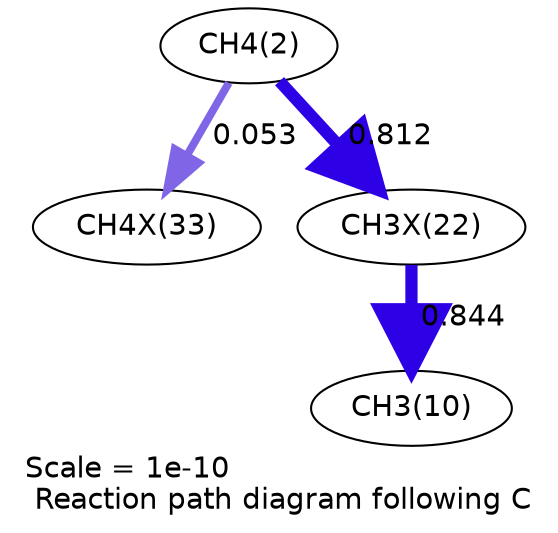 digraph reaction_paths {
center=1;
s4 -> s53[fontname="Helvetica", penwidth=3.78, arrowsize=1.89, color="0.7, 0.553, 0.9"
, label=" 0.053"];
s4 -> s49[fontname="Helvetica", penwidth=5.84, arrowsize=2.92, color="0.7, 1.31, 0.9"
, label=" 0.812"];
s49 -> s12[fontname="Helvetica", penwidth=5.87, arrowsize=2.94, color="0.7, 1.34, 0.9"
, label=" 0.844"];
s4 [ fontname="Helvetica", label="CH4(2)"];
s12 [ fontname="Helvetica", label="CH3(10)"];
s49 [ fontname="Helvetica", label="CH3X(22)"];
s53 [ fontname="Helvetica", label="CH4X(33)"];
 label = "Scale = 1e-10\l Reaction path diagram following C";
 fontname = "Helvetica";
}
